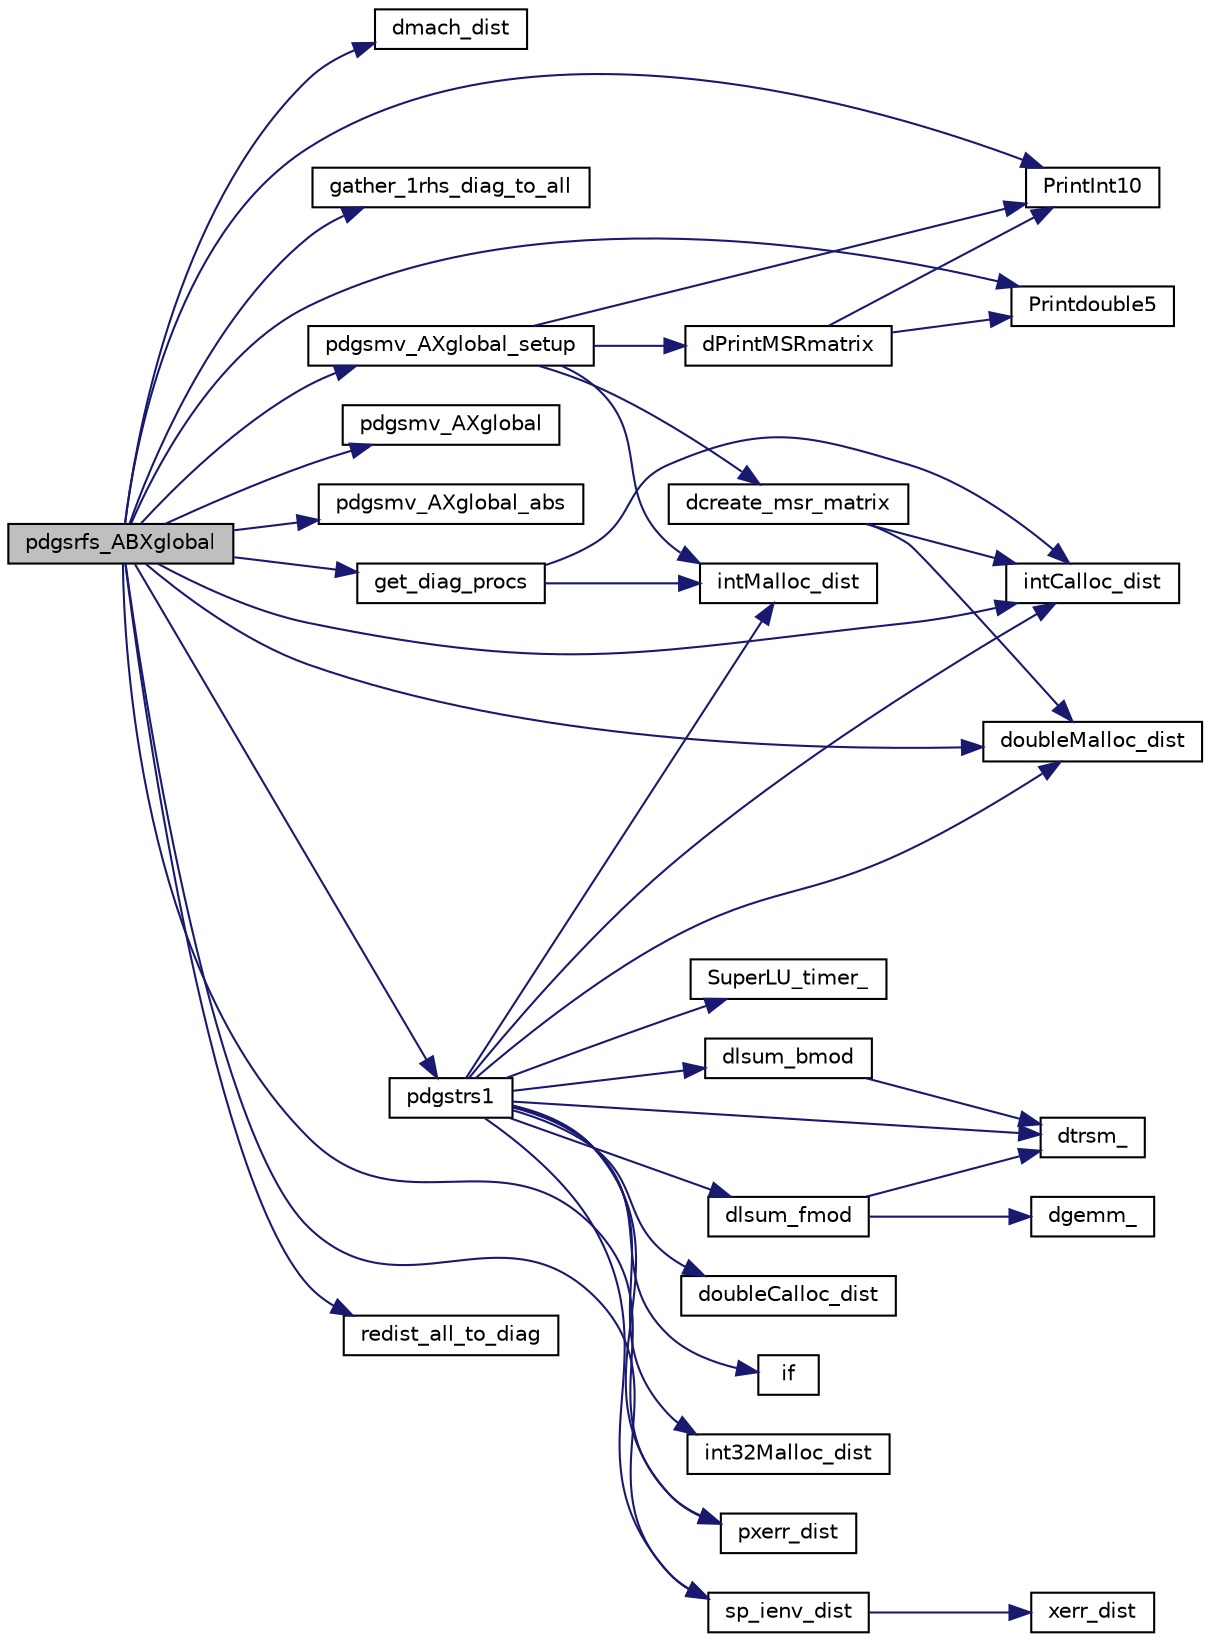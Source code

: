 digraph "pdgsrfs_ABXglobal"
{
 // LATEX_PDF_SIZE
  edge [fontname="Helvetica",fontsize="10",labelfontname="Helvetica",labelfontsize="10"];
  node [fontname="Helvetica",fontsize="10",shape=record];
  rankdir="LR";
  Node1 [label="pdgsrfs_ABXglobal",height=0.2,width=0.4,color="black", fillcolor="grey75", style="filled", fontcolor="black",tooltip=" "];
  Node1 -> Node2 [color="midnightblue",fontsize="10",style="solid",fontname="Helvetica"];
  Node2 [label="dmach_dist",height=0.2,width=0.4,color="black", fillcolor="white", style="filled",URL="$dmach__dist_8c.html#a9f1d303ee9a82228d1979f3618c27e85",tooltip=" "];
  Node1 -> Node3 [color="midnightblue",fontsize="10",style="solid",fontname="Helvetica"];
  Node3 [label="doubleMalloc_dist",height=0.2,width=0.4,color="black", fillcolor="white", style="filled",URL="$dmemory__dist_8c.html#a52dc9c97e580c07ec4af763f1755a2ba",tooltip=" "];
  Node1 -> Node4 [color="midnightblue",fontsize="10",style="solid",fontname="Helvetica"];
  Node4 [label="gather_1rhs_diag_to_all",height=0.2,width=0.4,color="black", fillcolor="white", style="filled",URL="$pdgsrfs__ABXglobal_8c.html#a3671825fe4a4ac913d051b6f784b5a63",tooltip=" "];
  Node1 -> Node5 [color="midnightblue",fontsize="10",style="solid",fontname="Helvetica"];
  Node5 [label="get_diag_procs",height=0.2,width=0.4,color="black", fillcolor="white", style="filled",URL="$superlu__defs_8h.html#a7866e1f311fca0837d2c6f9a407ea92f",tooltip=" "];
  Node5 -> Node6 [color="midnightblue",fontsize="10",style="solid",fontname="Helvetica"];
  Node6 [label="intCalloc_dist",height=0.2,width=0.4,color="black", fillcolor="white", style="filled",URL="$memory_8c.html#a6fd91c6883ea8ea94e0ece298e0e46b6",tooltip=" "];
  Node5 -> Node7 [color="midnightblue",fontsize="10",style="solid",fontname="Helvetica"];
  Node7 [label="intMalloc_dist",height=0.2,width=0.4,color="black", fillcolor="white", style="filled",URL="$memory_8c.html#a2c2df35072e313373438cccdb98b885c",tooltip=" "];
  Node1 -> Node6 [color="midnightblue",fontsize="10",style="solid",fontname="Helvetica"];
  Node1 -> Node8 [color="midnightblue",fontsize="10",style="solid",fontname="Helvetica"];
  Node8 [label="pdgsmv_AXglobal",height=0.2,width=0.4,color="black", fillcolor="white", style="filled",URL="$pdgsmv__AXglobal_8c.html#ad78e5a934868db235cfde40044654fbc",tooltip=" "];
  Node1 -> Node9 [color="midnightblue",fontsize="10",style="solid",fontname="Helvetica"];
  Node9 [label="pdgsmv_AXglobal_abs",height=0.2,width=0.4,color="black", fillcolor="white", style="filled",URL="$pdgsmv__AXglobal_8c.html#abd68bf7d5d1617608d8028e93310d554",tooltip=" "];
  Node1 -> Node10 [color="midnightblue",fontsize="10",style="solid",fontname="Helvetica"];
  Node10 [label="pdgsmv_AXglobal_setup",height=0.2,width=0.4,color="black", fillcolor="white", style="filled",URL="$pdgsmv__AXglobal_8c.html#ac6ebd1c9679d2c71dabc259239d812c8",tooltip=" "];
  Node10 -> Node11 [color="midnightblue",fontsize="10",style="solid",fontname="Helvetica"];
  Node11 [label="dcreate_msr_matrix",height=0.2,width=0.4,color="black", fillcolor="white", style="filled",URL="$pdgsmv__AXglobal_8c.html#a828f45656ff31d1358b0f55c89bbdabf",tooltip=" "];
  Node11 -> Node3 [color="midnightblue",fontsize="10",style="solid",fontname="Helvetica"];
  Node11 -> Node6 [color="midnightblue",fontsize="10",style="solid",fontname="Helvetica"];
  Node10 -> Node12 [color="midnightblue",fontsize="10",style="solid",fontname="Helvetica"];
  Node12 [label="dPrintMSRmatrix",height=0.2,width=0.4,color="black", fillcolor="white", style="filled",URL="$pdgsmv__AXglobal_8c.html#a156b398f11e80777dca8b80969d29b46",tooltip=" "];
  Node12 -> Node13 [color="midnightblue",fontsize="10",style="solid",fontname="Helvetica"];
  Node13 [label="Printdouble5",height=0.2,width=0.4,color="black", fillcolor="white", style="filled",URL="$dutil__dist_8c.html#a9469156f66121040999f8eb7e0c2bbc8",tooltip=" "];
  Node12 -> Node14 [color="midnightblue",fontsize="10",style="solid",fontname="Helvetica"];
  Node14 [label="PrintInt10",height=0.2,width=0.4,color="black", fillcolor="white", style="filled",URL="$superlu__defs_8h.html#ab03f0fccabf0c7a84b0e2c99c2988809",tooltip=" "];
  Node10 -> Node7 [color="midnightblue",fontsize="10",style="solid",fontname="Helvetica"];
  Node10 -> Node14 [color="midnightblue",fontsize="10",style="solid",fontname="Helvetica"];
  Node1 -> Node15 [color="midnightblue",fontsize="10",style="solid",fontname="Helvetica"];
  Node15 [label="pdgstrs1",height=0.2,width=0.4,color="black", fillcolor="white", style="filled",URL="$pdgstrs1_8c.html#afe3143120dfde74bdb5b91a28a4b17f2",tooltip=" "];
  Node15 -> Node16 [color="midnightblue",fontsize="10",style="solid",fontname="Helvetica"];
  Node16 [label="dlsum_bmod",height=0.2,width=0.4,color="black", fillcolor="white", style="filled",URL="$pdgstrs__lsum_8c.html#aabbfd9102f77ad4dccc196fc79a26ab8",tooltip=" "];
  Node16 -> Node17 [color="midnightblue",fontsize="10",style="solid",fontname="Helvetica"];
  Node17 [label="dtrsm_",height=0.2,width=0.4,color="black", fillcolor="white", style="filled",URL="$superlu__ddefs_8h.html#a2f3ea1463db1f4fc33d149fb53d59303",tooltip=" "];
  Node15 -> Node18 [color="midnightblue",fontsize="10",style="solid",fontname="Helvetica"];
  Node18 [label="dlsum_fmod",height=0.2,width=0.4,color="black", fillcolor="white", style="filled",URL="$pdgstrs__lsum_8c.html#aea51e4a702d6f7a12297b9921339c6d3",tooltip=" "];
  Node18 -> Node19 [color="midnightblue",fontsize="10",style="solid",fontname="Helvetica"];
  Node19 [label="dgemm_",height=0.2,width=0.4,color="black", fillcolor="white", style="filled",URL="$superlu__ddefs_8h.html#acc7c47067de037060e4c4227ee6aaa48",tooltip=" "];
  Node18 -> Node17 [color="midnightblue",fontsize="10",style="solid",fontname="Helvetica"];
  Node15 -> Node20 [color="midnightblue",fontsize="10",style="solid",fontname="Helvetica"];
  Node20 [label="doubleCalloc_dist",height=0.2,width=0.4,color="black", fillcolor="white", style="filled",URL="$dmemory__dist_8c.html#ad0990926eb133871817599be1522bb45",tooltip=" "];
  Node15 -> Node3 [color="midnightblue",fontsize="10",style="solid",fontname="Helvetica"];
  Node15 -> Node17 [color="midnightblue",fontsize="10",style="solid",fontname="Helvetica"];
  Node15 -> Node21 [color="midnightblue",fontsize="10",style="solid",fontname="Helvetica"];
  Node21 [label="if",height=0.2,width=0.4,color="black", fillcolor="white", style="filled",URL="$dutil__dist_8c.html#a4a651a924783b51112ae041ee77bb902",tooltip=" "];
  Node15 -> Node22 [color="midnightblue",fontsize="10",style="solid",fontname="Helvetica"];
  Node22 [label="int32Malloc_dist",height=0.2,width=0.4,color="black", fillcolor="white", style="filled",URL="$memory_8c.html#ad6490fb0726f82e7c2db3b2d885e5ede",tooltip=" "];
  Node15 -> Node6 [color="midnightblue",fontsize="10",style="solid",fontname="Helvetica"];
  Node15 -> Node7 [color="midnightblue",fontsize="10",style="solid",fontname="Helvetica"];
  Node15 -> Node23 [color="midnightblue",fontsize="10",style="solid",fontname="Helvetica"];
  Node23 [label="pxerr_dist",height=0.2,width=0.4,color="black", fillcolor="white", style="filled",URL="$pxerr__dist_8c.html#a83457ff10ec305ba2d5c47fcb3db3300",tooltip=" "];
  Node15 -> Node24 [color="midnightblue",fontsize="10",style="solid",fontname="Helvetica"];
  Node24 [label="sp_ienv_dist",height=0.2,width=0.4,color="black", fillcolor="white", style="filled",URL="$SRC_2sp__ienv_8c.html#a004725eb174f73ba121db829451a8e8c",tooltip=" "];
  Node24 -> Node25 [color="midnightblue",fontsize="10",style="solid",fontname="Helvetica"];
  Node25 [label="xerr_dist",height=0.2,width=0.4,color="black", fillcolor="white", style="filled",URL="$superlu__defs_8h.html#a0d728f1da812b1373a0e58ff81f6a711",tooltip=" "];
  Node15 -> Node26 [color="midnightblue",fontsize="10",style="solid",fontname="Helvetica"];
  Node26 [label="SuperLU_timer_",height=0.2,width=0.4,color="black", fillcolor="white", style="filled",URL="$superlu__timer_8c.html#a0c6777573bbfe81917cd381e0090d355",tooltip=" "];
  Node1 -> Node13 [color="midnightblue",fontsize="10",style="solid",fontname="Helvetica"];
  Node1 -> Node14 [color="midnightblue",fontsize="10",style="solid",fontname="Helvetica"];
  Node1 -> Node23 [color="midnightblue",fontsize="10",style="solid",fontname="Helvetica"];
  Node1 -> Node27 [color="midnightblue",fontsize="10",style="solid",fontname="Helvetica"];
  Node27 [label="redist_all_to_diag",height=0.2,width=0.4,color="black", fillcolor="white", style="filled",URL="$pdgsrfs__ABXglobal_8c.html#aebc5c960f2aa54924388079922352948",tooltip=" "];
  Node1 -> Node24 [color="midnightblue",fontsize="10",style="solid",fontname="Helvetica"];
}
